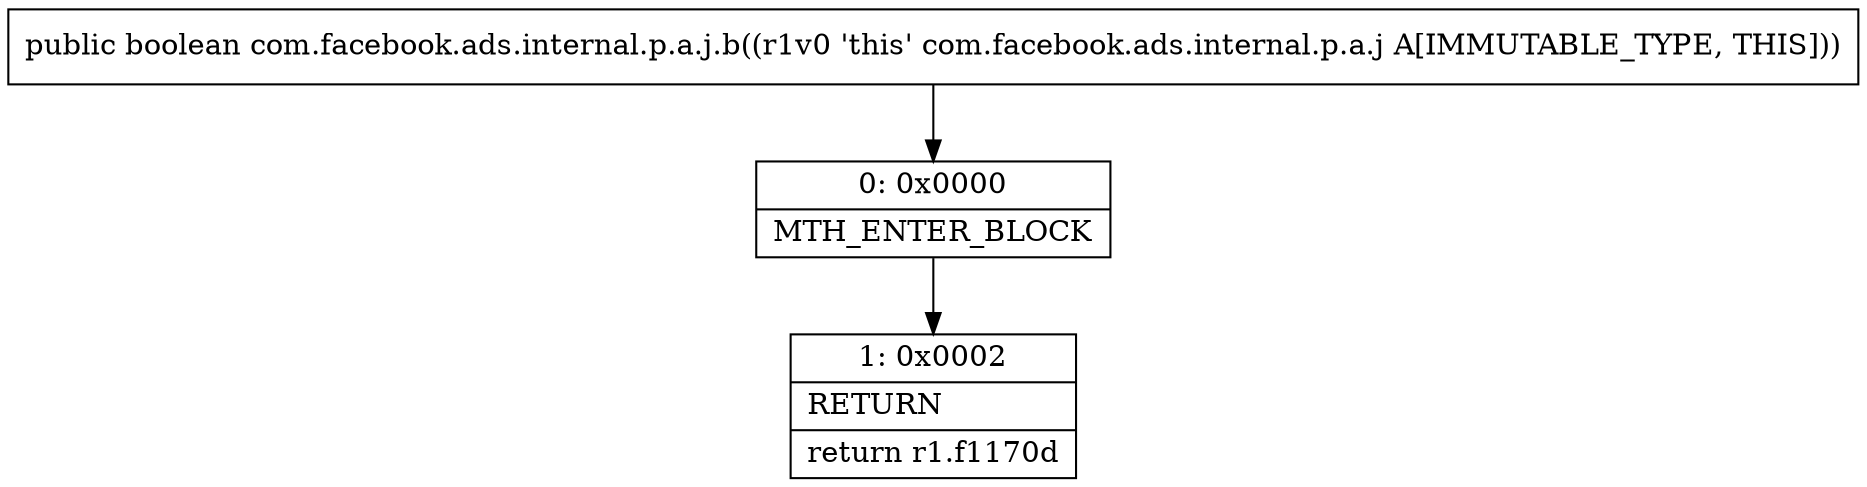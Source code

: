 digraph "CFG forcom.facebook.ads.internal.p.a.j.b()Z" {
Node_0 [shape=record,label="{0\:\ 0x0000|MTH_ENTER_BLOCK\l}"];
Node_1 [shape=record,label="{1\:\ 0x0002|RETURN\l|return r1.f1170d\l}"];
MethodNode[shape=record,label="{public boolean com.facebook.ads.internal.p.a.j.b((r1v0 'this' com.facebook.ads.internal.p.a.j A[IMMUTABLE_TYPE, THIS])) }"];
MethodNode -> Node_0;
Node_0 -> Node_1;
}

